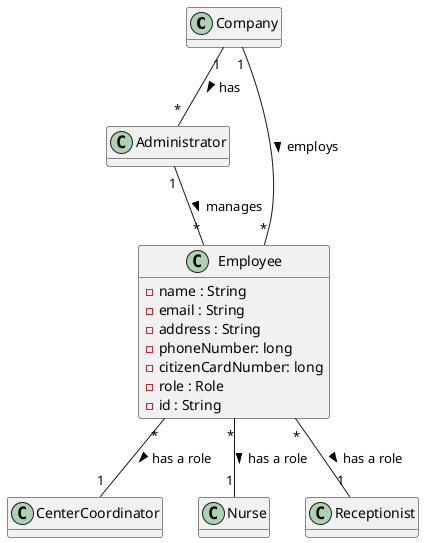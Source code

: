 @startuml
hide methods
'left to right direction
scale 1

class Company {
}
class Administrator {
}
class Employee {
    -name : String
    -email : String
    -address : String
    -phoneNumber: long
    -citizenCardNumber: long
    -role : Role
    -id : String
}
class CenterCoordinator {
}

class Nurse {
}

class Receptionist {
}

Company "1" -- "*" Administrator : has >
Company "1" -- "*" Employee : employs >

Administrator "1" --  "*" Employee : manages >

Employee "*" -- "1" Nurse : > has a role
Employee "*" -- "1" Receptionist : > has a role
Employee "*" -- "1" CenterCoordinator : > has a role


@enduml